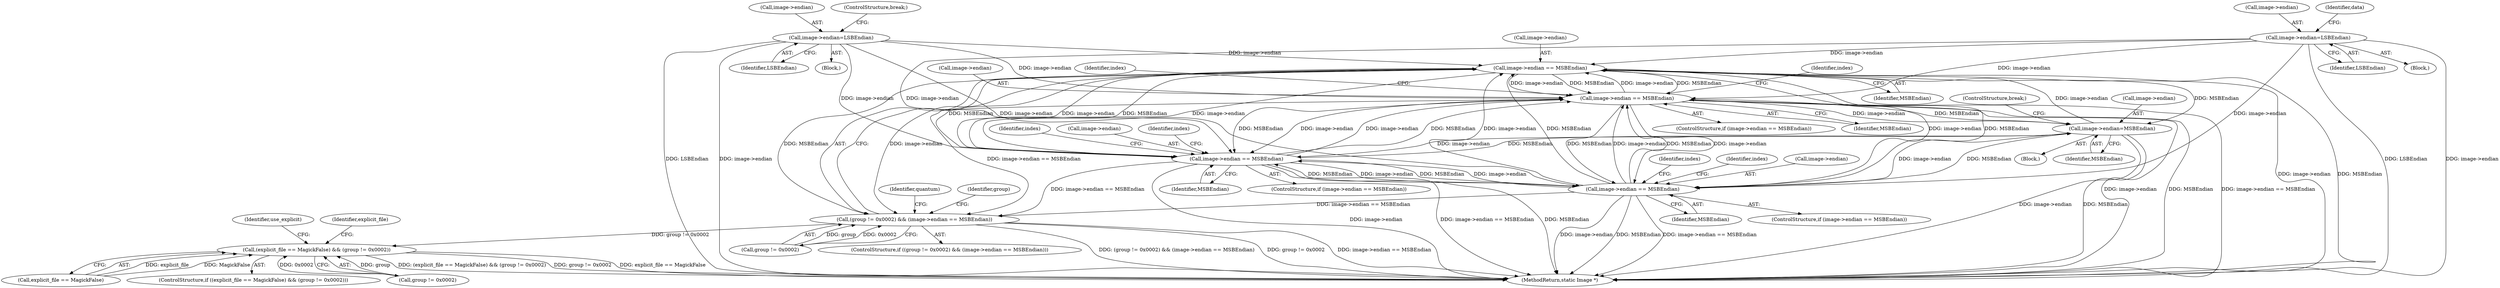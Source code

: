 digraph "0_ImageMagick_9f375e7080a2c1044cd546854d0548b4bfb429d0@pointer" {
"1000532" [label="(Call,image->endian == MSBEndian)"];
"1001981" [label="(Call,image->endian == MSBEndian)"];
"1000532" [label="(Call,image->endian == MSBEndian)"];
"1001354" [label="(Call,image->endian=MSBEndian)"];
"1001880" [label="(Call,image->endian == MSBEndian)"];
"1002082" [label="(Call,image->endian == MSBEndian)"];
"1001346" [label="(Call,image->endian=LSBEndian)"];
"1000272" [label="(Call,image->endian=LSBEndian)"];
"1000528" [label="(Call,(group != 0x0002) && (image->endian == MSBEndian))"];
"1000623" [label="(Call,(explicit_file == MagickFalse) && (group != 0x0002))"];
"1000624" [label="(Call,explicit_file == MagickFalse)"];
"1001982" [label="(Call,image->endian)"];
"1000272" [label="(Call,image->endian=LSBEndian)"];
"1002082" [label="(Call,image->endian == MSBEndian)"];
"1000565" [label="(Identifier,quantum)"];
"1001886" [label="(Identifier,index)"];
"1001347" [label="(Call,image->endian)"];
"1002001" [label="(Identifier,index)"];
"1001353" [label="(Block,)"];
"1001350" [label="(Identifier,LSBEndian)"];
"1000528" [label="(Call,(group != 0x0002) && (image->endian == MSBEndian))"];
"1000273" [label="(Call,image->endian)"];
"1001881" [label="(Call,image->endian)"];
"1000539" [label="(Identifier,group)"];
"1001980" [label="(ControlStructure,if (image->endian == MSBEndian))"];
"1001354" [label="(Call,image->endian=MSBEndian)"];
"1000622" [label="(ControlStructure,if ((explicit_file == MagickFalse) && (group != 0x0002)))"];
"1000627" [label="(Call,group != 0x0002)"];
"1000527" [label="(ControlStructure,if ((group != 0x0002) && (image->endian == MSBEndian)))"];
"1001345" [label="(Block,)"];
"1004016" [label="(MethodReturn,static Image *)"];
"1001346" [label="(Call,image->endian=LSBEndian)"];
"1001351" [label="(ControlStructure,break;)"];
"1001900" [label="(Identifier,index)"];
"1001884" [label="(Identifier,MSBEndian)"];
"1002102" [label="(Identifier,index)"];
"1002081" [label="(ControlStructure,if (image->endian == MSBEndian))"];
"1001981" [label="(Call,image->endian == MSBEndian)"];
"1001358" [label="(Identifier,MSBEndian)"];
"1001359" [label="(ControlStructure,break;)"];
"1000276" [label="(Identifier,LSBEndian)"];
"1000532" [label="(Call,image->endian == MSBEndian)"];
"1002086" [label="(Identifier,MSBEndian)"];
"1001985" [label="(Identifier,MSBEndian)"];
"1001880" [label="(Call,image->endian == MSBEndian)"];
"1002088" [label="(Identifier,index)"];
"1001355" [label="(Call,image->endian)"];
"1002083" [label="(Call,image->endian)"];
"1000653" [label="(Identifier,use_explicit)"];
"1001987" [label="(Identifier,index)"];
"1000623" [label="(Call,(explicit_file == MagickFalse) && (group != 0x0002))"];
"1000278" [label="(Identifier,data)"];
"1000536" [label="(Identifier,MSBEndian)"];
"1001879" [label="(ControlStructure,if (image->endian == MSBEndian))"];
"1000631" [label="(Identifier,explicit_file)"];
"1000529" [label="(Call,group != 0x0002)"];
"1000533" [label="(Call,image->endian)"];
"1000144" [label="(Block,)"];
"1000532" -> "1000528"  [label="AST: "];
"1000532" -> "1000536"  [label="CFG: "];
"1000533" -> "1000532"  [label="AST: "];
"1000536" -> "1000532"  [label="AST: "];
"1000528" -> "1000532"  [label="CFG: "];
"1000532" -> "1004016"  [label="DDG: image->endian"];
"1000532" -> "1004016"  [label="DDG: MSBEndian"];
"1000532" -> "1000528"  [label="DDG: image->endian"];
"1000532" -> "1000528"  [label="DDG: MSBEndian"];
"1001981" -> "1000532"  [label="DDG: image->endian"];
"1001981" -> "1000532"  [label="DDG: MSBEndian"];
"1001354" -> "1000532"  [label="DDG: image->endian"];
"1002082" -> "1000532"  [label="DDG: image->endian"];
"1002082" -> "1000532"  [label="DDG: MSBEndian"];
"1001346" -> "1000532"  [label="DDG: image->endian"];
"1001880" -> "1000532"  [label="DDG: image->endian"];
"1001880" -> "1000532"  [label="DDG: MSBEndian"];
"1000272" -> "1000532"  [label="DDG: image->endian"];
"1000532" -> "1001354"  [label="DDG: MSBEndian"];
"1000532" -> "1001880"  [label="DDG: image->endian"];
"1000532" -> "1001880"  [label="DDG: MSBEndian"];
"1000532" -> "1001981"  [label="DDG: image->endian"];
"1000532" -> "1001981"  [label="DDG: MSBEndian"];
"1000532" -> "1002082"  [label="DDG: image->endian"];
"1000532" -> "1002082"  [label="DDG: MSBEndian"];
"1001981" -> "1001980"  [label="AST: "];
"1001981" -> "1001985"  [label="CFG: "];
"1001982" -> "1001981"  [label="AST: "];
"1001985" -> "1001981"  [label="AST: "];
"1001987" -> "1001981"  [label="CFG: "];
"1002001" -> "1001981"  [label="CFG: "];
"1001981" -> "1004016"  [label="DDG: image->endian"];
"1001981" -> "1004016"  [label="DDG: MSBEndian"];
"1001981" -> "1004016"  [label="DDG: image->endian == MSBEndian"];
"1001981" -> "1000528"  [label="DDG: image->endian == MSBEndian"];
"1001981" -> "1001354"  [label="DDG: MSBEndian"];
"1001981" -> "1001880"  [label="DDG: image->endian"];
"1001981" -> "1001880"  [label="DDG: MSBEndian"];
"1001354" -> "1001981"  [label="DDG: image->endian"];
"1002082" -> "1001981"  [label="DDG: image->endian"];
"1002082" -> "1001981"  [label="DDG: MSBEndian"];
"1001346" -> "1001981"  [label="DDG: image->endian"];
"1001880" -> "1001981"  [label="DDG: image->endian"];
"1001880" -> "1001981"  [label="DDG: MSBEndian"];
"1000272" -> "1001981"  [label="DDG: image->endian"];
"1001981" -> "1002082"  [label="DDG: image->endian"];
"1001981" -> "1002082"  [label="DDG: MSBEndian"];
"1001354" -> "1001353"  [label="AST: "];
"1001354" -> "1001358"  [label="CFG: "];
"1001355" -> "1001354"  [label="AST: "];
"1001358" -> "1001354"  [label="AST: "];
"1001359" -> "1001354"  [label="CFG: "];
"1001354" -> "1004016"  [label="DDG: image->endian"];
"1001354" -> "1004016"  [label="DDG: MSBEndian"];
"1001880" -> "1001354"  [label="DDG: MSBEndian"];
"1002082" -> "1001354"  [label="DDG: MSBEndian"];
"1001354" -> "1001880"  [label="DDG: image->endian"];
"1001354" -> "1002082"  [label="DDG: image->endian"];
"1001880" -> "1001879"  [label="AST: "];
"1001880" -> "1001884"  [label="CFG: "];
"1001881" -> "1001880"  [label="AST: "];
"1001884" -> "1001880"  [label="AST: "];
"1001886" -> "1001880"  [label="CFG: "];
"1001900" -> "1001880"  [label="CFG: "];
"1001880" -> "1004016"  [label="DDG: MSBEndian"];
"1001880" -> "1004016"  [label="DDG: image->endian"];
"1001880" -> "1004016"  [label="DDG: image->endian == MSBEndian"];
"1001880" -> "1000528"  [label="DDG: image->endian == MSBEndian"];
"1002082" -> "1001880"  [label="DDG: image->endian"];
"1002082" -> "1001880"  [label="DDG: MSBEndian"];
"1001346" -> "1001880"  [label="DDG: image->endian"];
"1000272" -> "1001880"  [label="DDG: image->endian"];
"1001880" -> "1002082"  [label="DDG: image->endian"];
"1001880" -> "1002082"  [label="DDG: MSBEndian"];
"1002082" -> "1002081"  [label="AST: "];
"1002082" -> "1002086"  [label="CFG: "];
"1002083" -> "1002082"  [label="AST: "];
"1002086" -> "1002082"  [label="AST: "];
"1002088" -> "1002082"  [label="CFG: "];
"1002102" -> "1002082"  [label="CFG: "];
"1002082" -> "1004016"  [label="DDG: image->endian"];
"1002082" -> "1004016"  [label="DDG: MSBEndian"];
"1002082" -> "1004016"  [label="DDG: image->endian == MSBEndian"];
"1002082" -> "1000528"  [label="DDG: image->endian == MSBEndian"];
"1001346" -> "1002082"  [label="DDG: image->endian"];
"1000272" -> "1002082"  [label="DDG: image->endian"];
"1001346" -> "1001345"  [label="AST: "];
"1001346" -> "1001350"  [label="CFG: "];
"1001347" -> "1001346"  [label="AST: "];
"1001350" -> "1001346"  [label="AST: "];
"1001351" -> "1001346"  [label="CFG: "];
"1001346" -> "1004016"  [label="DDG: LSBEndian"];
"1001346" -> "1004016"  [label="DDG: image->endian"];
"1000272" -> "1000144"  [label="AST: "];
"1000272" -> "1000276"  [label="CFG: "];
"1000273" -> "1000272"  [label="AST: "];
"1000276" -> "1000272"  [label="AST: "];
"1000278" -> "1000272"  [label="CFG: "];
"1000272" -> "1004016"  [label="DDG: LSBEndian"];
"1000272" -> "1004016"  [label="DDG: image->endian"];
"1000528" -> "1000527"  [label="AST: "];
"1000528" -> "1000529"  [label="CFG: "];
"1000529" -> "1000528"  [label="AST: "];
"1000539" -> "1000528"  [label="CFG: "];
"1000565" -> "1000528"  [label="CFG: "];
"1000528" -> "1004016"  [label="DDG: (group != 0x0002) && (image->endian == MSBEndian)"];
"1000528" -> "1004016"  [label="DDG: group != 0x0002"];
"1000528" -> "1004016"  [label="DDG: image->endian == MSBEndian"];
"1000529" -> "1000528"  [label="DDG: group"];
"1000529" -> "1000528"  [label="DDG: 0x0002"];
"1000528" -> "1000623"  [label="DDG: group != 0x0002"];
"1000623" -> "1000622"  [label="AST: "];
"1000623" -> "1000624"  [label="CFG: "];
"1000623" -> "1000627"  [label="CFG: "];
"1000624" -> "1000623"  [label="AST: "];
"1000627" -> "1000623"  [label="AST: "];
"1000631" -> "1000623"  [label="CFG: "];
"1000653" -> "1000623"  [label="CFG: "];
"1000623" -> "1004016"  [label="DDG: (explicit_file == MagickFalse) && (group != 0x0002)"];
"1000623" -> "1004016"  [label="DDG: group != 0x0002"];
"1000623" -> "1004016"  [label="DDG: explicit_file == MagickFalse"];
"1000624" -> "1000623"  [label="DDG: explicit_file"];
"1000624" -> "1000623"  [label="DDG: MagickFalse"];
"1000627" -> "1000623"  [label="DDG: group"];
"1000627" -> "1000623"  [label="DDG: 0x0002"];
}
